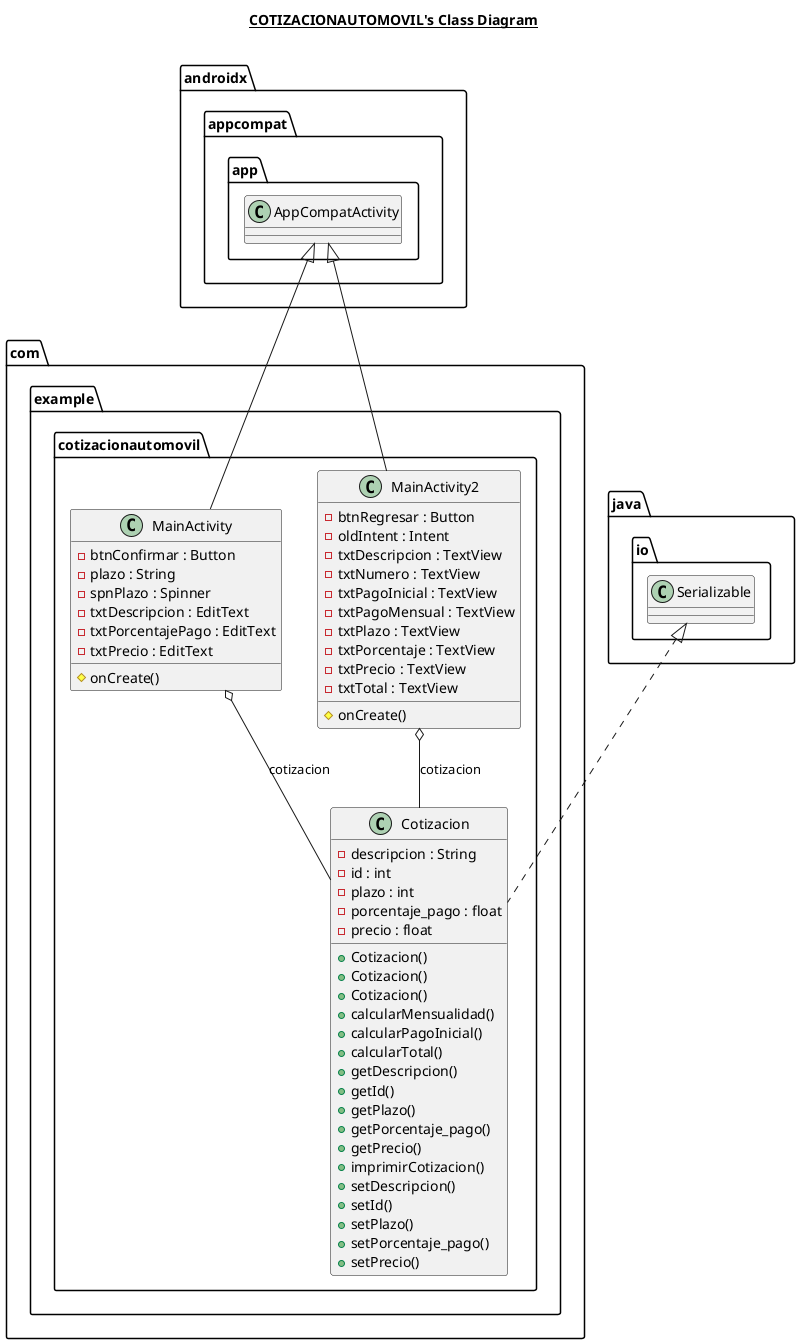 @startuml

title __COTIZACIONAUTOMOVIL's Class Diagram__\n

  namespace com.example.cotizacionautomovil {
    class com.example.cotizacionautomovil.Cotizacion {
        - descripcion : String
        - id : int
        - plazo : int
        - porcentaje_pago : float
        - precio : float
        + Cotizacion()
        + Cotizacion()
        + Cotizacion()
        + calcularMensualidad()
        + calcularPagoInicial()
        + calcularTotal()
        + getDescripcion()
        + getId()
        + getPlazo()
        + getPorcentaje_pago()
        + getPrecio()
        + imprimirCotizacion()
        + setDescripcion()
        + setId()
        + setPlazo()
        + setPorcentaje_pago()
        + setPrecio()
    }
  }
  

  namespace com.example.cotizacionautomovil {
    class com.example.cotizacionautomovil.MainActivity {
        - btnConfirmar : Button
        - plazo : String
        - spnPlazo : Spinner
        - txtDescripcion : EditText
        - txtPorcentajePago : EditText
        - txtPrecio : EditText
        # onCreate()
    }
  }
  

  namespace com.example.cotizacionautomovil {
    class com.example.cotizacionautomovil.MainActivity2 {
        - btnRegresar : Button
        - oldIntent : Intent
        - txtDescripcion : TextView
        - txtNumero : TextView
        - txtPagoInicial : TextView
        - txtPagoMensual : TextView
        - txtPlazo : TextView
        - txtPorcentaje : TextView
        - txtPrecio : TextView
        - txtTotal : TextView
        # onCreate()
    }
  }
  

  com.example.cotizacionautomovil.Cotizacion .up.|> java.io.Serializable
  com.example.cotizacionautomovil.MainActivity -up-|> androidx.appcompat.app.AppCompatActivity
  com.example.cotizacionautomovil.MainActivity o-- com.example.cotizacionautomovil.Cotizacion : cotizacion
  com.example.cotizacionautomovil.MainActivity2 -up-|> androidx.appcompat.app.AppCompatActivity
  com.example.cotizacionautomovil.MainActivity2 o-- com.example.cotizacionautomovil.Cotizacion : cotizacion

@enduml
